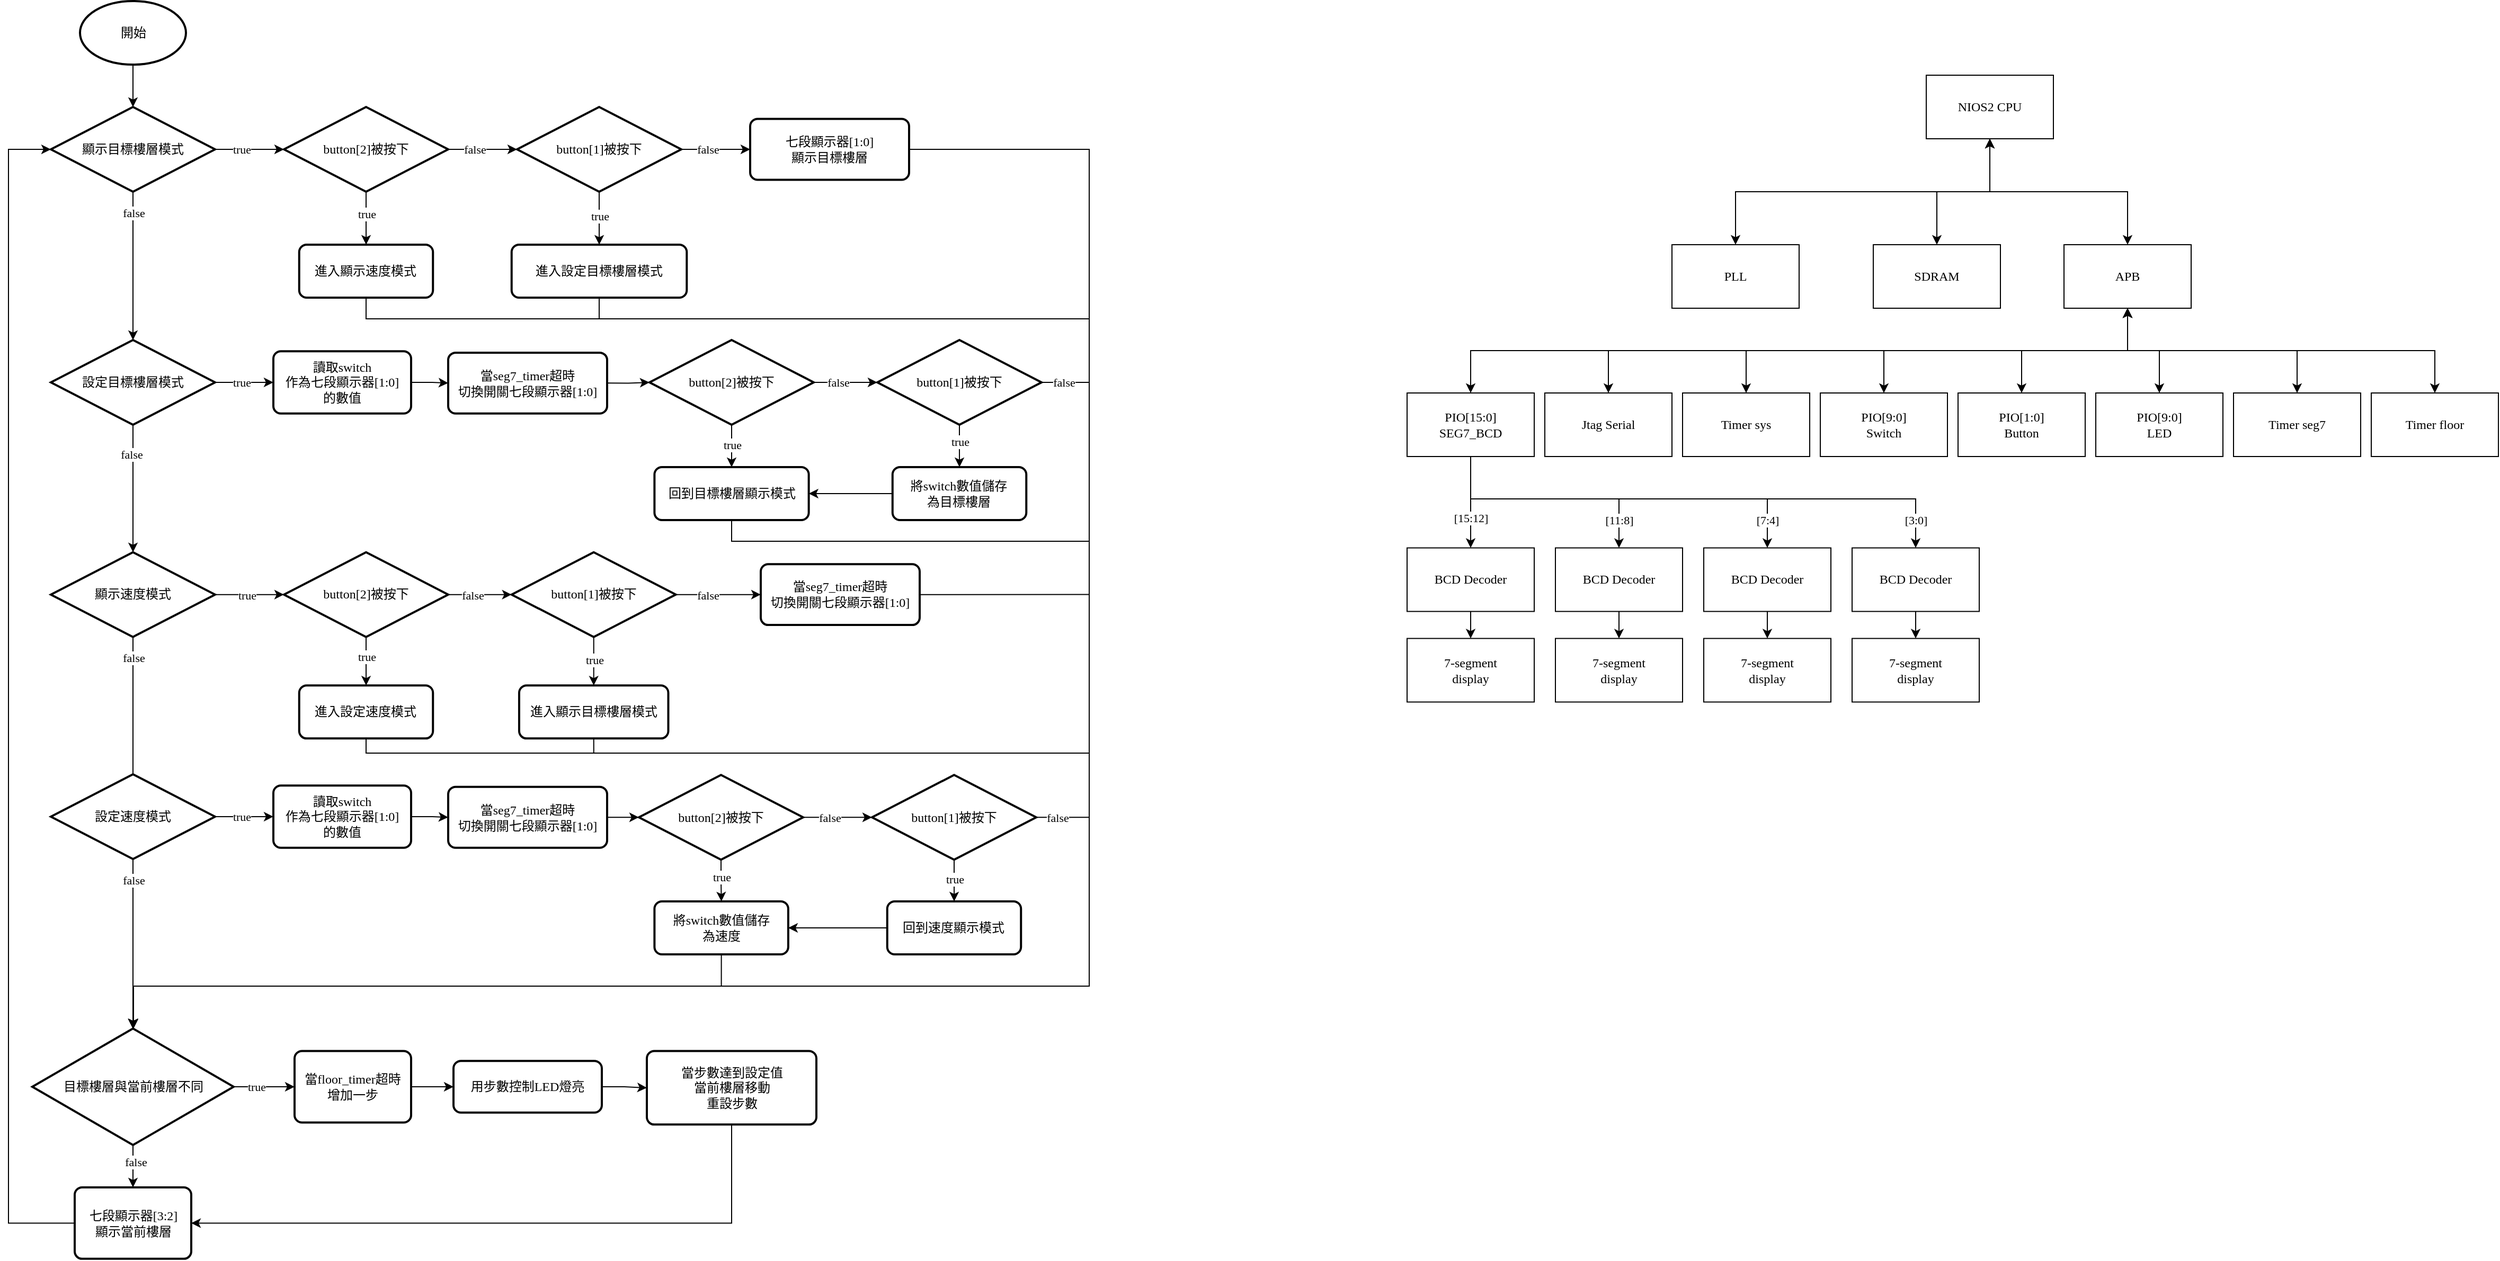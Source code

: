 <mxfile version="21.7.5" type="device">
  <diagram name="第1頁" id="EQ4Cr0R6W7OLupCzdgzD">
    <mxGraphModel dx="2156" dy="980" grid="1" gridSize="10" guides="1" tooltips="1" connect="1" arrows="1" fold="1" page="1" pageScale="1" pageWidth="827" pageHeight="1169" math="0" shadow="0">
      <root>
        <mxCell id="0" />
        <mxCell id="1" parent="0" />
        <mxCell id="7O_mt0XSd-u3uaBCgOQ5-2" value="NIOS2 CPU" style="rounded=0;whiteSpace=wrap;html=1;fontFamily=Times New Roman;" parent="1" vertex="1">
          <mxGeometry x="1050" y="130" width="120" height="60" as="geometry" />
        </mxCell>
        <mxCell id="7O_mt0XSd-u3uaBCgOQ5-3" style="edgeStyle=orthogonalEdgeStyle;rounded=0;orthogonalLoop=1;jettySize=auto;html=1;exitX=0.5;exitY=0;exitDx=0;exitDy=0;entryX=0.5;entryY=1;entryDx=0;entryDy=0;startArrow=classic;startFill=1;fontFamily=Times New Roman;" parent="1" source="7O_mt0XSd-u3uaBCgOQ5-4" target="7O_mt0XSd-u3uaBCgOQ5-2" edge="1">
          <mxGeometry relative="1" as="geometry" />
        </mxCell>
        <mxCell id="7O_mt0XSd-u3uaBCgOQ5-4" value="SDRAM" style="rounded=0;whiteSpace=wrap;html=1;fontFamily=Times New Roman;" parent="1" vertex="1">
          <mxGeometry x="1000" y="290" width="120" height="60" as="geometry" />
        </mxCell>
        <mxCell id="7O_mt0XSd-u3uaBCgOQ5-5" style="edgeStyle=orthogonalEdgeStyle;rounded=0;orthogonalLoop=1;jettySize=auto;html=1;exitX=0.5;exitY=0;exitDx=0;exitDy=0;entryX=0.5;entryY=1;entryDx=0;entryDy=0;startArrow=classic;startFill=1;fontFamily=Times New Roman;" parent="1" source="7O_mt0XSd-u3uaBCgOQ5-6" target="7O_mt0XSd-u3uaBCgOQ5-2" edge="1">
          <mxGeometry relative="1" as="geometry" />
        </mxCell>
        <mxCell id="7O_mt0XSd-u3uaBCgOQ5-38" style="edgeStyle=orthogonalEdgeStyle;rounded=0;orthogonalLoop=1;jettySize=auto;html=1;exitX=0.5;exitY=1;exitDx=0;exitDy=0;entryX=0.5;entryY=0;entryDx=0;entryDy=0;fontFamily=Times New Roman;" parent="1" source="7O_mt0XSd-u3uaBCgOQ5-6" target="7O_mt0XSd-u3uaBCgOQ5-37" edge="1">
          <mxGeometry relative="1" as="geometry" />
        </mxCell>
        <mxCell id="7O_mt0XSd-u3uaBCgOQ5-42" style="edgeStyle=orthogonalEdgeStyle;rounded=0;orthogonalLoop=1;jettySize=auto;html=1;exitX=0.5;exitY=1;exitDx=0;exitDy=0;entryX=0.5;entryY=0;entryDx=0;entryDy=0;fontFamily=Times New Roman;" parent="1" source="7O_mt0XSd-u3uaBCgOQ5-6" target="7O_mt0XSd-u3uaBCgOQ5-41" edge="1">
          <mxGeometry relative="1" as="geometry" />
        </mxCell>
        <mxCell id="7O_mt0XSd-u3uaBCgOQ5-6" value="APB" style="rounded=0;whiteSpace=wrap;html=1;fontFamily=Times New Roman;" parent="1" vertex="1">
          <mxGeometry x="1180" y="290" width="120" height="60" as="geometry" />
        </mxCell>
        <mxCell id="7O_mt0XSd-u3uaBCgOQ5-7" style="edgeStyle=orthogonalEdgeStyle;rounded=0;orthogonalLoop=1;jettySize=auto;html=1;exitX=0.5;exitY=0;exitDx=0;exitDy=0;entryX=0.5;entryY=1;entryDx=0;entryDy=0;startArrow=classic;startFill=1;fontFamily=Times New Roman;" parent="1" source="7O_mt0XSd-u3uaBCgOQ5-8" target="7O_mt0XSd-u3uaBCgOQ5-2" edge="1">
          <mxGeometry relative="1" as="geometry">
            <mxPoint x="1140" y="230" as="targetPoint" />
          </mxGeometry>
        </mxCell>
        <mxCell id="7O_mt0XSd-u3uaBCgOQ5-8" value="PLL" style="rounded=0;whiteSpace=wrap;html=1;fontFamily=Times New Roman;" parent="1" vertex="1">
          <mxGeometry x="810" y="290" width="120" height="60" as="geometry" />
        </mxCell>
        <mxCell id="7O_mt0XSd-u3uaBCgOQ5-9" style="edgeStyle=orthogonalEdgeStyle;rounded=0;orthogonalLoop=1;jettySize=auto;html=1;exitX=0.5;exitY=0;exitDx=0;exitDy=0;entryX=0.5;entryY=1;entryDx=0;entryDy=0;startArrow=classic;startFill=1;fontFamily=Times New Roman;" parent="1" source="7O_mt0XSd-u3uaBCgOQ5-11" target="7O_mt0XSd-u3uaBCgOQ5-6" edge="1">
          <mxGeometry relative="1" as="geometry" />
        </mxCell>
        <mxCell id="7O_mt0XSd-u3uaBCgOQ5-10" style="edgeStyle=orthogonalEdgeStyle;rounded=0;orthogonalLoop=1;jettySize=auto;html=1;exitX=0.5;exitY=1;exitDx=0;exitDy=0;entryX=0.5;entryY=0;entryDx=0;entryDy=0;fontFamily=Times New Roman;" parent="1" source="7O_mt0XSd-u3uaBCgOQ5-11" target="7O_mt0XSd-u3uaBCgOQ5-19" edge="1">
          <mxGeometry relative="1" as="geometry">
            <mxPoint x="1110" y="510" as="sourcePoint" />
            <Array as="points">
              <mxPoint x="830" y="530" />
              <mxPoint x="1110" y="530" />
            </Array>
          </mxGeometry>
        </mxCell>
        <mxCell id="7O_mt0XSd-u3uaBCgOQ5-34" value="[7:4]" style="edgeLabel;html=1;align=center;verticalAlign=middle;resizable=0;points=[];fontFamily=Times New Roman;" parent="7O_mt0XSd-u3uaBCgOQ5-10" vertex="1" connectable="0">
          <mxGeometry x="0.243" relative="1" as="geometry">
            <mxPoint x="92" y="20" as="offset" />
          </mxGeometry>
        </mxCell>
        <mxCell id="7O_mt0XSd-u3uaBCgOQ5-30" style="edgeStyle=orthogonalEdgeStyle;rounded=0;orthogonalLoop=1;jettySize=auto;html=1;exitX=0.5;exitY=1;exitDx=0;exitDy=0;entryX=0.5;entryY=0;entryDx=0;entryDy=0;fontFamily=Times New Roman;" parent="1" source="7O_mt0XSd-u3uaBCgOQ5-11" target="7O_mt0XSd-u3uaBCgOQ5-28" edge="1">
          <mxGeometry relative="1" as="geometry">
            <mxPoint x="1110" y="510" as="sourcePoint" />
            <Array as="points">
              <mxPoint x="830" y="530" />
              <mxPoint x="1250" y="530" />
            </Array>
          </mxGeometry>
        </mxCell>
        <mxCell id="7O_mt0XSd-u3uaBCgOQ5-33" value="[3:0]" style="edgeLabel;html=1;align=center;verticalAlign=middle;resizable=0;points=[];fontFamily=Times New Roman;" parent="7O_mt0XSd-u3uaBCgOQ5-30" vertex="1" connectable="0">
          <mxGeometry x="0.751" y="-1" relative="1" as="geometry">
            <mxPoint x="17" y="19" as="offset" />
          </mxGeometry>
        </mxCell>
        <mxCell id="7O_mt0XSd-u3uaBCgOQ5-31" style="edgeStyle=orthogonalEdgeStyle;rounded=0;orthogonalLoop=1;jettySize=auto;html=1;exitX=0.5;exitY=1;exitDx=0;exitDy=0;entryX=0.5;entryY=0;entryDx=0;entryDy=0;fontFamily=Times New Roman;" parent="1" source="7O_mt0XSd-u3uaBCgOQ5-11" target="7O_mt0XSd-u3uaBCgOQ5-22" edge="1">
          <mxGeometry relative="1" as="geometry">
            <mxPoint x="1110" y="510" as="sourcePoint" />
            <Array as="points">
              <mxPoint x="830" y="530" />
              <mxPoint x="970" y="530" />
            </Array>
          </mxGeometry>
        </mxCell>
        <mxCell id="7O_mt0XSd-u3uaBCgOQ5-35" value="[11:8]" style="edgeLabel;html=1;align=center;verticalAlign=middle;resizable=0;points=[];fontFamily=Times New Roman;" parent="7O_mt0XSd-u3uaBCgOQ5-31" vertex="1" connectable="0">
          <mxGeometry x="0.72" y="-1" relative="1" as="geometry">
            <mxPoint x="-5" y="21" as="offset" />
          </mxGeometry>
        </mxCell>
        <mxCell id="7O_mt0XSd-u3uaBCgOQ5-32" style="edgeStyle=orthogonalEdgeStyle;rounded=0;orthogonalLoop=1;jettySize=auto;html=1;exitX=0.5;exitY=1;exitDx=0;exitDy=0;entryX=0.5;entryY=0;entryDx=0;entryDy=0;fontFamily=Times New Roman;" parent="1" source="7O_mt0XSd-u3uaBCgOQ5-11" target="7O_mt0XSd-u3uaBCgOQ5-25" edge="1">
          <mxGeometry relative="1" as="geometry">
            <mxPoint x="1110" y="510" as="sourcePoint" />
            <Array as="points">
              <mxPoint x="620" y="540" />
              <mxPoint x="620" y="540" />
            </Array>
          </mxGeometry>
        </mxCell>
        <mxCell id="7O_mt0XSd-u3uaBCgOQ5-36" value="[15:12]" style="edgeLabel;html=1;align=center;verticalAlign=middle;resizable=0;points=[];fontFamily=Times New Roman;" parent="7O_mt0XSd-u3uaBCgOQ5-32" vertex="1" connectable="0">
          <mxGeometry x="0.816" y="-1" relative="1" as="geometry">
            <mxPoint x="1" y="-21" as="offset" />
          </mxGeometry>
        </mxCell>
        <mxCell id="7O_mt0XSd-u3uaBCgOQ5-11" value="PIO[15:0]&lt;br&gt;SEG7_BCD" style="rounded=0;whiteSpace=wrap;html=1;fontFamily=Times New Roman;" parent="1" vertex="1">
          <mxGeometry x="560" y="430" width="120" height="60" as="geometry" />
        </mxCell>
        <mxCell id="7O_mt0XSd-u3uaBCgOQ5-12" style="edgeStyle=orthogonalEdgeStyle;rounded=0;orthogonalLoop=1;jettySize=auto;html=1;exitX=0.5;exitY=0;exitDx=0;exitDy=0;entryX=0.5;entryY=1;entryDx=0;entryDy=0;startArrow=classic;startFill=1;fontFamily=Times New Roman;" parent="1" source="7O_mt0XSd-u3uaBCgOQ5-13" target="7O_mt0XSd-u3uaBCgOQ5-6" edge="1">
          <mxGeometry relative="1" as="geometry">
            <mxPoint x="1270" y="300" as="targetPoint" />
          </mxGeometry>
        </mxCell>
        <mxCell id="7O_mt0XSd-u3uaBCgOQ5-13" value="Jtag Serial" style="rounded=0;whiteSpace=wrap;html=1;fontFamily=Times New Roman;" parent="1" vertex="1">
          <mxGeometry x="690" y="430" width="120" height="60" as="geometry" />
        </mxCell>
        <mxCell id="7O_mt0XSd-u3uaBCgOQ5-14" style="edgeStyle=orthogonalEdgeStyle;rounded=0;orthogonalLoop=1;jettySize=auto;html=1;exitX=0.5;exitY=0;exitDx=0;exitDy=0;entryX=0.5;entryY=1;entryDx=0;entryDy=0;startArrow=classic;startFill=1;fontFamily=Times New Roman;" parent="1" source="7O_mt0XSd-u3uaBCgOQ5-15" target="7O_mt0XSd-u3uaBCgOQ5-6" edge="1">
          <mxGeometry relative="1" as="geometry" />
        </mxCell>
        <mxCell id="7O_mt0XSd-u3uaBCgOQ5-15" value="Timer sys" style="rounded=0;whiteSpace=wrap;html=1;fontFamily=Times New Roman;" parent="1" vertex="1">
          <mxGeometry x="820" y="430" width="120" height="60" as="geometry" />
        </mxCell>
        <mxCell id="7O_mt0XSd-u3uaBCgOQ5-18" style="edgeStyle=orthogonalEdgeStyle;rounded=0;orthogonalLoop=1;jettySize=auto;html=1;exitX=0.5;exitY=1;exitDx=0;exitDy=0;entryX=0.5;entryY=0;entryDx=0;entryDy=0;fontFamily=Times New Roman;" parent="1" source="7O_mt0XSd-u3uaBCgOQ5-19" target="7O_mt0XSd-u3uaBCgOQ5-20" edge="1">
          <mxGeometry relative="1" as="geometry" />
        </mxCell>
        <mxCell id="7O_mt0XSd-u3uaBCgOQ5-19" value="BCD Decoder" style="rounded=0;whiteSpace=wrap;html=1;fontFamily=Times New Roman;" parent="1" vertex="1">
          <mxGeometry x="840" y="576.26" width="120" height="60" as="geometry" />
        </mxCell>
        <mxCell id="7O_mt0XSd-u3uaBCgOQ5-20" value="7-segment&lt;br&gt;display" style="rounded=0;whiteSpace=wrap;html=1;fontFamily=Times New Roman;" parent="1" vertex="1">
          <mxGeometry x="840" y="661.76" width="120" height="60" as="geometry" />
        </mxCell>
        <mxCell id="7O_mt0XSd-u3uaBCgOQ5-21" style="edgeStyle=orthogonalEdgeStyle;rounded=0;orthogonalLoop=1;jettySize=auto;html=1;exitX=0.5;exitY=1;exitDx=0;exitDy=0;entryX=0.5;entryY=0;entryDx=0;entryDy=0;fontFamily=Times New Roman;" parent="1" source="7O_mt0XSd-u3uaBCgOQ5-22" target="7O_mt0XSd-u3uaBCgOQ5-23" edge="1">
          <mxGeometry relative="1" as="geometry" />
        </mxCell>
        <mxCell id="7O_mt0XSd-u3uaBCgOQ5-22" value="BCD Decoder" style="rounded=0;whiteSpace=wrap;html=1;fontFamily=Times New Roman;" parent="1" vertex="1">
          <mxGeometry x="700" y="576.26" width="120" height="60" as="geometry" />
        </mxCell>
        <mxCell id="7O_mt0XSd-u3uaBCgOQ5-23" value="7-segment&lt;br&gt;display" style="rounded=0;whiteSpace=wrap;html=1;fontFamily=Times New Roman;" parent="1" vertex="1">
          <mxGeometry x="700" y="661.76" width="120" height="60" as="geometry" />
        </mxCell>
        <mxCell id="7O_mt0XSd-u3uaBCgOQ5-24" style="edgeStyle=orthogonalEdgeStyle;rounded=0;orthogonalLoop=1;jettySize=auto;html=1;exitX=0.5;exitY=1;exitDx=0;exitDy=0;entryX=0.5;entryY=0;entryDx=0;entryDy=0;fontFamily=Times New Roman;" parent="1" source="7O_mt0XSd-u3uaBCgOQ5-25" target="7O_mt0XSd-u3uaBCgOQ5-26" edge="1">
          <mxGeometry relative="1" as="geometry" />
        </mxCell>
        <mxCell id="7O_mt0XSd-u3uaBCgOQ5-25" value="BCD Decoder" style="rounded=0;whiteSpace=wrap;html=1;fontFamily=Times New Roman;" parent="1" vertex="1">
          <mxGeometry x="560" y="576.26" width="120" height="60" as="geometry" />
        </mxCell>
        <mxCell id="7O_mt0XSd-u3uaBCgOQ5-26" value="7-segment&lt;br&gt;display" style="rounded=0;whiteSpace=wrap;html=1;fontFamily=Times New Roman;" parent="1" vertex="1">
          <mxGeometry x="560" y="661.76" width="120" height="60" as="geometry" />
        </mxCell>
        <mxCell id="7O_mt0XSd-u3uaBCgOQ5-27" style="edgeStyle=orthogonalEdgeStyle;rounded=0;orthogonalLoop=1;jettySize=auto;html=1;exitX=0.5;exitY=1;exitDx=0;exitDy=0;entryX=0.5;entryY=0;entryDx=0;entryDy=0;fontFamily=Times New Roman;" parent="1" source="7O_mt0XSd-u3uaBCgOQ5-28" target="7O_mt0XSd-u3uaBCgOQ5-29" edge="1">
          <mxGeometry relative="1" as="geometry" />
        </mxCell>
        <mxCell id="7O_mt0XSd-u3uaBCgOQ5-28" value="BCD Decoder" style="rounded=0;whiteSpace=wrap;html=1;fontFamily=Times New Roman;" parent="1" vertex="1">
          <mxGeometry x="980" y="576.26" width="120" height="60" as="geometry" />
        </mxCell>
        <mxCell id="7O_mt0XSd-u3uaBCgOQ5-29" value="7-segment&lt;br&gt;display" style="rounded=0;whiteSpace=wrap;html=1;fontFamily=Times New Roman;" parent="1" vertex="1">
          <mxGeometry x="980" y="661.76" width="120" height="60" as="geometry" />
        </mxCell>
        <mxCell id="7O_mt0XSd-u3uaBCgOQ5-37" value="PIO[9:0]&lt;br&gt;Switch" style="rounded=0;whiteSpace=wrap;html=1;fontFamily=Times New Roman;" parent="1" vertex="1">
          <mxGeometry x="950" y="430" width="120" height="60" as="geometry" />
        </mxCell>
        <mxCell id="7O_mt0XSd-u3uaBCgOQ5-40" style="edgeStyle=orthogonalEdgeStyle;rounded=0;orthogonalLoop=1;jettySize=auto;html=1;exitX=0.5;exitY=0;exitDx=0;exitDy=0;entryX=0.5;entryY=1;entryDx=0;entryDy=0;fontFamily=Times New Roman;startArrow=classic;startFill=1;" parent="1" source="7O_mt0XSd-u3uaBCgOQ5-39" target="7O_mt0XSd-u3uaBCgOQ5-6" edge="1">
          <mxGeometry relative="1" as="geometry" />
        </mxCell>
        <mxCell id="7O_mt0XSd-u3uaBCgOQ5-39" value="PIO[1:0]&lt;br&gt;Button" style="rounded=0;whiteSpace=wrap;html=1;fontFamily=Times New Roman;" parent="1" vertex="1">
          <mxGeometry x="1080" y="430" width="120" height="60" as="geometry" />
        </mxCell>
        <mxCell id="7O_mt0XSd-u3uaBCgOQ5-41" value="PIO[9:0]&lt;br&gt;LED" style="rounded=0;whiteSpace=wrap;html=1;fontFamily=Times New Roman;" parent="1" vertex="1">
          <mxGeometry x="1210" y="430" width="120" height="60" as="geometry" />
        </mxCell>
        <mxCell id="7O_mt0XSd-u3uaBCgOQ5-77" value="" style="edgeStyle=orthogonalEdgeStyle;rounded=0;orthogonalLoop=1;jettySize=auto;html=1;fontFamily=標楷體;" parent="1" source="7O_mt0XSd-u3uaBCgOQ5-43" target="7O_mt0XSd-u3uaBCgOQ5-46" edge="1">
          <mxGeometry relative="1" as="geometry" />
        </mxCell>
        <mxCell id="7O_mt0XSd-u3uaBCgOQ5-43" value="開始" style="strokeWidth=2;html=1;shape=mxgraph.flowchart.start_1;whiteSpace=wrap;fontFamily=標楷體;" parent="1" vertex="1">
          <mxGeometry x="-692.5" y="60" width="100" height="60" as="geometry" />
        </mxCell>
        <mxCell id="7O_mt0XSd-u3uaBCgOQ5-70" value="" style="edgeStyle=orthogonalEdgeStyle;rounded=0;orthogonalLoop=1;jettySize=auto;html=1;fontFamily=標楷體;" parent="1" source="7O_mt0XSd-u3uaBCgOQ5-44" target="7O_mt0XSd-u3uaBCgOQ5-45" edge="1">
          <mxGeometry relative="1" as="geometry" />
        </mxCell>
        <mxCell id="7O_mt0XSd-u3uaBCgOQ5-73" value="false" style="edgeLabel;html=1;align=center;verticalAlign=middle;resizable=0;points=[];fontFamily=標楷體;" parent="7O_mt0XSd-u3uaBCgOQ5-70" vertex="1" connectable="0">
          <mxGeometry x="-0.113" y="3" relative="1" as="geometry">
            <mxPoint x="-4" y="3" as="offset" />
          </mxGeometry>
        </mxCell>
        <mxCell id="7O_mt0XSd-u3uaBCgOQ5-72" value="" style="edgeStyle=orthogonalEdgeStyle;rounded=0;orthogonalLoop=1;jettySize=auto;html=1;fontFamily=標楷體;" parent="1" source="7O_mt0XSd-u3uaBCgOQ5-44" target="7O_mt0XSd-u3uaBCgOQ5-49" edge="1">
          <mxGeometry relative="1" as="geometry" />
        </mxCell>
        <mxCell id="7O_mt0XSd-u3uaBCgOQ5-74" value="true" style="edgeLabel;html=1;align=center;verticalAlign=middle;resizable=0;points=[];fontFamily=標楷體;" parent="7O_mt0XSd-u3uaBCgOQ5-72" vertex="1" connectable="0">
          <mxGeometry x="-0.102" relative="1" as="geometry">
            <mxPoint y="-2" as="offset" />
          </mxGeometry>
        </mxCell>
        <mxCell id="7O_mt0XSd-u3uaBCgOQ5-44" value="button[2]被按下" style="strokeWidth=2;html=1;shape=mxgraph.flowchart.decision;whiteSpace=wrap;fontFamily=標楷體;" parent="1" vertex="1">
          <mxGeometry x="-500" y="160" width="155" height="80" as="geometry" />
        </mxCell>
        <mxCell id="7O_mt0XSd-u3uaBCgOQ5-75" value="" style="edgeStyle=orthogonalEdgeStyle;rounded=0;orthogonalLoop=1;jettySize=auto;html=1;fontFamily=標楷體;" parent="1" source="7O_mt0XSd-u3uaBCgOQ5-45" target="7O_mt0XSd-u3uaBCgOQ5-60" edge="1">
          <mxGeometry relative="1" as="geometry" />
        </mxCell>
        <mxCell id="7O_mt0XSd-u3uaBCgOQ5-76" value="true" style="edgeLabel;html=1;align=center;verticalAlign=middle;resizable=0;points=[];fontFamily=標楷體;" parent="7O_mt0XSd-u3uaBCgOQ5-75" vertex="1" connectable="0">
          <mxGeometry x="-0.082" relative="1" as="geometry">
            <mxPoint as="offset" />
          </mxGeometry>
        </mxCell>
        <mxCell id="7O_mt0XSd-u3uaBCgOQ5-174" style="edgeStyle=orthogonalEdgeStyle;rounded=0;orthogonalLoop=1;jettySize=auto;html=1;exitX=1;exitY=0.5;exitDx=0;exitDy=0;exitPerimeter=0;entryX=0.5;entryY=0;entryDx=0;entryDy=0;entryPerimeter=0;fontFamily=標楷體;" parent="1" source="APfD5ZYVTwrman5pyaA4-26" target="7O_mt0XSd-u3uaBCgOQ5-158" edge="1">
          <mxGeometry relative="1" as="geometry">
            <Array as="points">
              <mxPoint x="260" y="200" />
              <mxPoint x="260" y="990" />
              <mxPoint x="-642" y="990" />
            </Array>
          </mxGeometry>
        </mxCell>
        <mxCell id="7O_mt0XSd-u3uaBCgOQ5-45" value="button[1]被按下" style="strokeWidth=2;html=1;shape=mxgraph.flowchart.decision;whiteSpace=wrap;fontFamily=標楷體;" parent="1" vertex="1">
          <mxGeometry x="-280" y="160" width="155" height="80" as="geometry" />
        </mxCell>
        <mxCell id="7O_mt0XSd-u3uaBCgOQ5-69" value="" style="edgeStyle=orthogonalEdgeStyle;rounded=0;orthogonalLoop=1;jettySize=auto;html=1;fontFamily=標楷體;" parent="1" source="7O_mt0XSd-u3uaBCgOQ5-46" target="7O_mt0XSd-u3uaBCgOQ5-44" edge="1">
          <mxGeometry relative="1" as="geometry" />
        </mxCell>
        <mxCell id="7O_mt0XSd-u3uaBCgOQ5-71" value="true" style="edgeLabel;html=1;align=center;verticalAlign=middle;resizable=0;points=[];fontFamily=標楷體;" parent="7O_mt0XSd-u3uaBCgOQ5-69" vertex="1" connectable="0">
          <mxGeometry x="-0.087" y="-2" relative="1" as="geometry">
            <mxPoint x="-5" y="-2" as="offset" />
          </mxGeometry>
        </mxCell>
        <mxCell id="7O_mt0XSd-u3uaBCgOQ5-78" style="edgeStyle=orthogonalEdgeStyle;rounded=0;orthogonalLoop=1;jettySize=auto;html=1;exitX=0.5;exitY=1;exitDx=0;exitDy=0;exitPerimeter=0;entryX=0.5;entryY=0;entryDx=0;entryDy=0;entryPerimeter=0;fontFamily=標楷體;" parent="1" source="7O_mt0XSd-u3uaBCgOQ5-46" target="7O_mt0XSd-u3uaBCgOQ5-61" edge="1">
          <mxGeometry relative="1" as="geometry" />
        </mxCell>
        <mxCell id="7O_mt0XSd-u3uaBCgOQ5-79" value="false" style="edgeLabel;html=1;align=center;verticalAlign=middle;resizable=0;points=[];fontFamily=標楷體;" parent="7O_mt0XSd-u3uaBCgOQ5-78" vertex="1" connectable="0">
          <mxGeometry x="-0.648" relative="1" as="geometry">
            <mxPoint y="-5" as="offset" />
          </mxGeometry>
        </mxCell>
        <mxCell id="7O_mt0XSd-u3uaBCgOQ5-46" value="顯示目標樓層模式" style="strokeWidth=2;html=1;shape=mxgraph.flowchart.decision;whiteSpace=wrap;fontFamily=標楷體;" parent="1" vertex="1">
          <mxGeometry x="-720" y="160" width="155" height="80" as="geometry" />
        </mxCell>
        <mxCell id="7O_mt0XSd-u3uaBCgOQ5-168" style="edgeStyle=orthogonalEdgeStyle;rounded=0;orthogonalLoop=1;jettySize=auto;html=1;exitX=0.5;exitY=1;exitDx=0;exitDy=0;fontFamily=標楷體;" parent="1" source="7O_mt0XSd-u3uaBCgOQ5-49" target="7O_mt0XSd-u3uaBCgOQ5-158" edge="1">
          <mxGeometry relative="1" as="geometry">
            <Array as="points">
              <mxPoint x="-422" y="360" />
              <mxPoint x="260" y="360" />
              <mxPoint x="260" y="990" />
              <mxPoint x="-642" y="990" />
            </Array>
          </mxGeometry>
        </mxCell>
        <mxCell id="7O_mt0XSd-u3uaBCgOQ5-49" value="進入顯示速度模式" style="rounded=1;whiteSpace=wrap;html=1;absoluteArcSize=1;arcSize=14;strokeWidth=2;fontFamily=標楷體;" parent="1" vertex="1">
          <mxGeometry x="-485.62" y="290" width="126.25" height="50" as="geometry" />
        </mxCell>
        <mxCell id="7O_mt0XSd-u3uaBCgOQ5-167" style="edgeStyle=orthogonalEdgeStyle;rounded=0;orthogonalLoop=1;jettySize=auto;html=1;exitX=0.5;exitY=1;exitDx=0;exitDy=0;entryX=0.5;entryY=0;entryDx=0;entryDy=0;entryPerimeter=0;fontFamily=標楷體;" parent="1" source="7O_mt0XSd-u3uaBCgOQ5-60" target="7O_mt0XSd-u3uaBCgOQ5-158" edge="1">
          <mxGeometry relative="1" as="geometry">
            <Array as="points">
              <mxPoint x="-202" y="360" />
              <mxPoint x="260" y="360" />
              <mxPoint x="260" y="990" />
              <mxPoint x="-642" y="990" />
            </Array>
          </mxGeometry>
        </mxCell>
        <mxCell id="7O_mt0XSd-u3uaBCgOQ5-60" value="進入設定目標樓層模式" style="rounded=1;whiteSpace=wrap;html=1;absoluteArcSize=1;arcSize=14;strokeWidth=2;fontFamily=標楷體;" parent="1" vertex="1">
          <mxGeometry x="-285.14" y="290" width="165.3" height="50" as="geometry" />
        </mxCell>
        <mxCell id="7O_mt0XSd-u3uaBCgOQ5-156" style="edgeStyle=orthogonalEdgeStyle;rounded=0;orthogonalLoop=1;jettySize=auto;html=1;exitX=0.5;exitY=1;exitDx=0;exitDy=0;exitPerimeter=0;entryX=0.5;entryY=0;entryDx=0;entryDy=0;entryPerimeter=0;fontFamily=標楷體;" parent="1" source="7O_mt0XSd-u3uaBCgOQ5-61" target="7O_mt0XSd-u3uaBCgOQ5-136" edge="1">
          <mxGeometry relative="1" as="geometry" />
        </mxCell>
        <mxCell id="7O_mt0XSd-u3uaBCgOQ5-157" value="false" style="edgeLabel;html=1;align=center;verticalAlign=middle;resizable=0;points=[];fontFamily=標楷體;" parent="7O_mt0XSd-u3uaBCgOQ5-156" vertex="1" connectable="0">
          <mxGeometry x="-0.545" y="-2" relative="1" as="geometry">
            <mxPoint as="offset" />
          </mxGeometry>
        </mxCell>
        <mxCell id="7O_mt0XSd-u3uaBCgOQ5-61" value="設定目標樓層模式" style="strokeWidth=2;html=1;shape=mxgraph.flowchart.decision;whiteSpace=wrap;fontFamily=標楷體;" parent="1" vertex="1">
          <mxGeometry x="-719.99" y="380" width="155" height="80" as="geometry" />
        </mxCell>
        <mxCell id="APfD5ZYVTwrman5pyaA4-1" value="" style="edgeStyle=orthogonalEdgeStyle;rounded=0;orthogonalLoop=1;jettySize=auto;html=1;fontFamily=標楷體;" parent="1" source="7O_mt0XSd-u3uaBCgOQ5-66" target="7O_mt0XSd-u3uaBCgOQ5-92" edge="1">
          <mxGeometry relative="1" as="geometry" />
        </mxCell>
        <mxCell id="7O_mt0XSd-u3uaBCgOQ5-66" value="讀取switch&lt;br&gt;作為七段顯示器[1:0]&lt;br&gt;的數值" style="rounded=1;whiteSpace=wrap;html=1;absoluteArcSize=1;arcSize=14;strokeWidth=2;fontFamily=標楷體;" parent="1" vertex="1">
          <mxGeometry x="-510" y="390.65" width="130" height="58.71" as="geometry" />
        </mxCell>
        <mxCell id="7O_mt0XSd-u3uaBCgOQ5-80" value="" style="edgeStyle=orthogonalEdgeStyle;rounded=0;orthogonalLoop=1;jettySize=auto;html=1;fontFamily=標楷體;" parent="1" source="7O_mt0XSd-u3uaBCgOQ5-84" target="7O_mt0XSd-u3uaBCgOQ5-87" edge="1">
          <mxGeometry relative="1" as="geometry" />
        </mxCell>
        <mxCell id="7O_mt0XSd-u3uaBCgOQ5-81" value="false" style="edgeLabel;html=1;align=center;verticalAlign=middle;resizable=0;points=[];fontFamily=標楷體;" parent="7O_mt0XSd-u3uaBCgOQ5-80" vertex="1" connectable="0">
          <mxGeometry x="-0.113" y="3" relative="1" as="geometry">
            <mxPoint x="-4" y="3" as="offset" />
          </mxGeometry>
        </mxCell>
        <mxCell id="7O_mt0XSd-u3uaBCgOQ5-82" value="" style="edgeStyle=orthogonalEdgeStyle;rounded=0;orthogonalLoop=1;jettySize=auto;html=1;fontFamily=標楷體;exitX=0.5;exitY=1;exitDx=0;exitDy=0;exitPerimeter=0;" parent="1" source="7O_mt0XSd-u3uaBCgOQ5-87" target="7O_mt0XSd-u3uaBCgOQ5-90" edge="1">
          <mxGeometry relative="1" as="geometry" />
        </mxCell>
        <mxCell id="7O_mt0XSd-u3uaBCgOQ5-83" value="true" style="edgeLabel;html=1;align=center;verticalAlign=middle;resizable=0;points=[];fontFamily=標楷體;" parent="7O_mt0XSd-u3uaBCgOQ5-82" vertex="1" connectable="0">
          <mxGeometry x="-0.102" relative="1" as="geometry">
            <mxPoint y="-2" as="offset" />
          </mxGeometry>
        </mxCell>
        <mxCell id="7O_mt0XSd-u3uaBCgOQ5-84" value="button[2]被按下" style="strokeWidth=2;html=1;shape=mxgraph.flowchart.decision;whiteSpace=wrap;fontFamily=標楷體;" parent="1" vertex="1">
          <mxGeometry x="-155" y="380" width="155" height="80" as="geometry" />
        </mxCell>
        <mxCell id="7O_mt0XSd-u3uaBCgOQ5-85" value="" style="edgeStyle=orthogonalEdgeStyle;rounded=0;orthogonalLoop=1;jettySize=auto;html=1;fontFamily=標楷體;exitX=0.5;exitY=1;exitDx=0;exitDy=0;exitPerimeter=0;" parent="1" source="7O_mt0XSd-u3uaBCgOQ5-84" target="7O_mt0XSd-u3uaBCgOQ5-91" edge="1">
          <mxGeometry relative="1" as="geometry" />
        </mxCell>
        <mxCell id="7O_mt0XSd-u3uaBCgOQ5-86" value="true" style="edgeLabel;html=1;align=center;verticalAlign=middle;resizable=0;points=[];fontFamily=標楷體;" parent="7O_mt0XSd-u3uaBCgOQ5-85" vertex="1" connectable="0">
          <mxGeometry x="-0.082" relative="1" as="geometry">
            <mxPoint as="offset" />
          </mxGeometry>
        </mxCell>
        <mxCell id="APfD5ZYVTwrman5pyaA4-6" style="edgeStyle=orthogonalEdgeStyle;rounded=0;orthogonalLoop=1;jettySize=auto;html=1;exitX=1;exitY=0.5;exitDx=0;exitDy=0;exitPerimeter=0;entryX=0.5;entryY=0;entryDx=0;entryDy=0;entryPerimeter=0;fontFamily=標楷體;" parent="1" source="7O_mt0XSd-u3uaBCgOQ5-87" target="7O_mt0XSd-u3uaBCgOQ5-158" edge="1">
          <mxGeometry relative="1" as="geometry">
            <mxPoint x="-740" y="1170" as="targetPoint" />
            <Array as="points">
              <mxPoint x="260" y="420" />
              <mxPoint x="260" y="990" />
              <mxPoint x="-642" y="990" />
            </Array>
          </mxGeometry>
        </mxCell>
        <mxCell id="APfD5ZYVTwrman5pyaA4-8" value="false" style="edgeLabel;html=1;align=center;verticalAlign=middle;resizable=0;points=[];fontFamily=標楷體;" parent="APfD5ZYVTwrman5pyaA4-6" vertex="1" connectable="0">
          <mxGeometry x="-0.947" y="1" relative="1" as="geometry">
            <mxPoint x="-21" y="1" as="offset" />
          </mxGeometry>
        </mxCell>
        <mxCell id="7O_mt0XSd-u3uaBCgOQ5-87" value="button[1]被按下" style="strokeWidth=2;html=1;shape=mxgraph.flowchart.decision;whiteSpace=wrap;fontFamily=標楷體;" parent="1" vertex="1">
          <mxGeometry x="60" y="380" width="155" height="80" as="geometry" />
        </mxCell>
        <mxCell id="7O_mt0XSd-u3uaBCgOQ5-88" value="" style="edgeStyle=orthogonalEdgeStyle;rounded=0;orthogonalLoop=1;jettySize=auto;html=1;exitX=1;exitY=0.5;exitDx=0;exitDy=0;exitPerimeter=0;entryX=0;entryY=0.5;entryDx=0;entryDy=0;fontFamily=標楷體;" parent="1" source="7O_mt0XSd-u3uaBCgOQ5-61" target="7O_mt0XSd-u3uaBCgOQ5-66" edge="1">
          <mxGeometry relative="1" as="geometry">
            <mxPoint x="-564.99" y="445" as="sourcePoint" />
          </mxGeometry>
        </mxCell>
        <mxCell id="7O_mt0XSd-u3uaBCgOQ5-89" value="true" style="edgeLabel;html=1;align=center;verticalAlign=middle;resizable=0;points=[];fontFamily=標楷體;" parent="7O_mt0XSd-u3uaBCgOQ5-88" vertex="1" connectable="0">
          <mxGeometry x="-0.087" y="-2" relative="1" as="geometry">
            <mxPoint y="-2" as="offset" />
          </mxGeometry>
        </mxCell>
        <mxCell id="APfD5ZYVTwrman5pyaA4-4" style="edgeStyle=orthogonalEdgeStyle;rounded=0;orthogonalLoop=1;jettySize=auto;html=1;exitX=0;exitY=0.5;exitDx=0;exitDy=0;entryX=1;entryY=0.5;entryDx=0;entryDy=0;fontFamily=標楷體;" parent="1" source="7O_mt0XSd-u3uaBCgOQ5-90" target="7O_mt0XSd-u3uaBCgOQ5-91" edge="1">
          <mxGeometry relative="1" as="geometry" />
        </mxCell>
        <mxCell id="7O_mt0XSd-u3uaBCgOQ5-90" value="將switch數值儲存&lt;br&gt;為目標樓層" style="rounded=1;whiteSpace=wrap;html=1;absoluteArcSize=1;arcSize=14;strokeWidth=2;fontFamily=標楷體;" parent="1" vertex="1">
          <mxGeometry x="74.38" y="500" width="126.25" height="50" as="geometry" />
        </mxCell>
        <mxCell id="7O_mt0XSd-u3uaBCgOQ5-164" style="edgeStyle=orthogonalEdgeStyle;rounded=0;orthogonalLoop=1;jettySize=auto;html=1;exitX=0.5;exitY=1;exitDx=0;exitDy=0;fontFamily=標楷體;" parent="1" source="7O_mt0XSd-u3uaBCgOQ5-91" target="7O_mt0XSd-u3uaBCgOQ5-158" edge="1">
          <mxGeometry relative="1" as="geometry">
            <Array as="points">
              <mxPoint x="-77" y="570" />
              <mxPoint x="260" y="570" />
              <mxPoint x="260" y="990" />
              <mxPoint x="-642" y="990" />
            </Array>
          </mxGeometry>
        </mxCell>
        <mxCell id="7O_mt0XSd-u3uaBCgOQ5-91" value="回到目標樓層顯示模式" style="rounded=1;whiteSpace=wrap;html=1;absoluteArcSize=1;arcSize=14;strokeWidth=2;fontFamily=標楷體;" parent="1" vertex="1">
          <mxGeometry x="-150.31" y="500" width="145.62" height="50" as="geometry" />
        </mxCell>
        <mxCell id="APfD5ZYVTwrman5pyaA4-2" style="edgeStyle=orthogonalEdgeStyle;rounded=0;orthogonalLoop=1;jettySize=auto;html=1;exitX=1;exitY=0.5;exitDx=0;exitDy=0;entryX=0;entryY=0.5;entryDx=0;entryDy=0;entryPerimeter=0;fontFamily=標楷體;" parent="1" source="7O_mt0XSd-u3uaBCgOQ5-92" target="7O_mt0XSd-u3uaBCgOQ5-84" edge="1">
          <mxGeometry relative="1" as="geometry" />
        </mxCell>
        <mxCell id="7O_mt0XSd-u3uaBCgOQ5-92" value="當seg7_timer超時&lt;br&gt;切換開關七段顯示器[1:0]" style="rounded=1;whiteSpace=wrap;html=1;absoluteArcSize=1;arcSize=14;strokeWidth=2;fontFamily=標楷體;" parent="1" vertex="1">
          <mxGeometry x="-345" y="391.94" width="150" height="57.42" as="geometry" />
        </mxCell>
        <mxCell id="7O_mt0XSd-u3uaBCgOQ5-94" style="edgeStyle=orthogonalEdgeStyle;rounded=0;orthogonalLoop=1;jettySize=auto;html=1;exitX=0.5;exitY=0;exitDx=0;exitDy=0;entryX=0.5;entryY=1;entryDx=0;entryDy=0;startArrow=classic;startFill=1;fontFamily=Times New Roman;" parent="1" source="7O_mt0XSd-u3uaBCgOQ5-95" target="7O_mt0XSd-u3uaBCgOQ5-6" edge="1">
          <mxGeometry relative="1" as="geometry">
            <mxPoint x="1760" y="350" as="targetPoint" />
          </mxGeometry>
        </mxCell>
        <mxCell id="7O_mt0XSd-u3uaBCgOQ5-95" value="Timer seg7" style="rounded=0;whiteSpace=wrap;html=1;fontFamily=Times New Roman;" parent="1" vertex="1">
          <mxGeometry x="1340" y="430" width="120" height="60" as="geometry" />
        </mxCell>
        <mxCell id="7O_mt0XSd-u3uaBCgOQ5-124" value="" style="edgeStyle=orthogonalEdgeStyle;rounded=0;orthogonalLoop=1;jettySize=auto;html=1;fontFamily=標楷體;" parent="1" source="7O_mt0XSd-u3uaBCgOQ5-128" target="7O_mt0XSd-u3uaBCgOQ5-131" edge="1">
          <mxGeometry relative="1" as="geometry" />
        </mxCell>
        <mxCell id="7O_mt0XSd-u3uaBCgOQ5-125" value="false" style="edgeLabel;html=1;align=center;verticalAlign=middle;resizable=0;points=[];fontFamily=標楷體;" parent="7O_mt0XSd-u3uaBCgOQ5-124" vertex="1" connectable="0">
          <mxGeometry x="-0.113" y="3" relative="1" as="geometry">
            <mxPoint x="-4" y="3" as="offset" />
          </mxGeometry>
        </mxCell>
        <mxCell id="7O_mt0XSd-u3uaBCgOQ5-126" value="" style="edgeStyle=orthogonalEdgeStyle;rounded=0;orthogonalLoop=1;jettySize=auto;html=1;fontFamily=標楷體;" parent="1" source="7O_mt0XSd-u3uaBCgOQ5-128" target="7O_mt0XSd-u3uaBCgOQ5-137" edge="1">
          <mxGeometry relative="1" as="geometry" />
        </mxCell>
        <mxCell id="7O_mt0XSd-u3uaBCgOQ5-127" value="true" style="edgeLabel;html=1;align=center;verticalAlign=middle;resizable=0;points=[];fontFamily=標楷體;" parent="7O_mt0XSd-u3uaBCgOQ5-126" vertex="1" connectable="0">
          <mxGeometry x="-0.102" relative="1" as="geometry">
            <mxPoint y="-2" as="offset" />
          </mxGeometry>
        </mxCell>
        <mxCell id="7O_mt0XSd-u3uaBCgOQ5-128" value="button[2]被按下" style="strokeWidth=2;html=1;shape=mxgraph.flowchart.decision;whiteSpace=wrap;fontFamily=標楷體;" parent="1" vertex="1">
          <mxGeometry x="-500" y="580.33" width="155" height="80" as="geometry" />
        </mxCell>
        <mxCell id="7O_mt0XSd-u3uaBCgOQ5-129" value="" style="edgeStyle=orthogonalEdgeStyle;rounded=0;orthogonalLoop=1;jettySize=auto;html=1;fontFamily=標楷體;" parent="1" source="7O_mt0XSd-u3uaBCgOQ5-131" target="7O_mt0XSd-u3uaBCgOQ5-138" edge="1">
          <mxGeometry relative="1" as="geometry" />
        </mxCell>
        <mxCell id="7O_mt0XSd-u3uaBCgOQ5-130" value="true" style="edgeLabel;html=1;align=center;verticalAlign=middle;resizable=0;points=[];fontFamily=標楷體;" parent="7O_mt0XSd-u3uaBCgOQ5-129" vertex="1" connectable="0">
          <mxGeometry x="-0.082" relative="1" as="geometry">
            <mxPoint as="offset" />
          </mxGeometry>
        </mxCell>
        <mxCell id="7O_mt0XSd-u3uaBCgOQ5-175" style="edgeStyle=orthogonalEdgeStyle;rounded=0;orthogonalLoop=1;jettySize=auto;html=1;exitX=1;exitY=0.5;exitDx=0;exitDy=0;exitPerimeter=0;entryX=0.5;entryY=0;entryDx=0;entryDy=0;entryPerimeter=0;fontFamily=標楷體;" parent="1" source="APfD5ZYVTwrman5pyaA4-29" target="7O_mt0XSd-u3uaBCgOQ5-158" edge="1">
          <mxGeometry relative="1" as="geometry">
            <Array as="points">
              <mxPoint x="260" y="620" />
              <mxPoint x="260" y="990" />
              <mxPoint x="-642" y="990" />
            </Array>
          </mxGeometry>
        </mxCell>
        <mxCell id="7O_mt0XSd-u3uaBCgOQ5-131" value="button[1]被按下" style="strokeWidth=2;html=1;shape=mxgraph.flowchart.decision;whiteSpace=wrap;fontFamily=標楷體;" parent="1" vertex="1">
          <mxGeometry x="-285.14" y="580.33" width="155" height="80" as="geometry" />
        </mxCell>
        <mxCell id="7O_mt0XSd-u3uaBCgOQ5-132" value="" style="edgeStyle=orthogonalEdgeStyle;rounded=0;orthogonalLoop=1;jettySize=auto;html=1;fontFamily=標楷體;" parent="1" source="7O_mt0XSd-u3uaBCgOQ5-136" target="7O_mt0XSd-u3uaBCgOQ5-128" edge="1">
          <mxGeometry relative="1" as="geometry" />
        </mxCell>
        <mxCell id="7O_mt0XSd-u3uaBCgOQ5-133" value="true" style="edgeLabel;html=1;align=center;verticalAlign=middle;resizable=0;points=[];fontFamily=標楷體;" parent="7O_mt0XSd-u3uaBCgOQ5-132" vertex="1" connectable="0">
          <mxGeometry x="-0.087" y="-2" relative="1" as="geometry">
            <mxPoint y="-2" as="offset" />
          </mxGeometry>
        </mxCell>
        <mxCell id="7O_mt0XSd-u3uaBCgOQ5-134" style="edgeStyle=orthogonalEdgeStyle;rounded=0;orthogonalLoop=1;jettySize=auto;html=1;exitX=0.5;exitY=1;exitDx=0;exitDy=0;exitPerimeter=0;entryX=0.5;entryY=0;entryDx=0;entryDy=0;entryPerimeter=0;fontFamily=標楷體;" parent="1" source="7O_mt0XSd-u3uaBCgOQ5-136" edge="1">
          <mxGeometry relative="1" as="geometry">
            <mxPoint x="-642.5" y="800.33" as="targetPoint" />
          </mxGeometry>
        </mxCell>
        <mxCell id="7O_mt0XSd-u3uaBCgOQ5-135" value="false" style="edgeLabel;html=1;align=center;verticalAlign=middle;resizable=0;points=[];fontFamily=標楷體;" parent="7O_mt0XSd-u3uaBCgOQ5-134" vertex="1" connectable="0">
          <mxGeometry x="-0.648" relative="1" as="geometry">
            <mxPoint y="-5" as="offset" />
          </mxGeometry>
        </mxCell>
        <mxCell id="7O_mt0XSd-u3uaBCgOQ5-136" value="顯示速度模式" style="strokeWidth=2;html=1;shape=mxgraph.flowchart.decision;whiteSpace=wrap;fontFamily=標楷體;" parent="1" vertex="1">
          <mxGeometry x="-719.99" y="580.33" width="155" height="80" as="geometry" />
        </mxCell>
        <mxCell id="7O_mt0XSd-u3uaBCgOQ5-170" style="edgeStyle=orthogonalEdgeStyle;rounded=0;orthogonalLoop=1;jettySize=auto;html=1;exitX=0.5;exitY=1;exitDx=0;exitDy=0;entryX=0.5;entryY=0;entryDx=0;entryDy=0;entryPerimeter=0;fontFamily=標楷體;" parent="1" source="7O_mt0XSd-u3uaBCgOQ5-137" target="7O_mt0XSd-u3uaBCgOQ5-158" edge="1">
          <mxGeometry relative="1" as="geometry">
            <Array as="points">
              <mxPoint x="-422" y="770" />
              <mxPoint x="260" y="770" />
              <mxPoint x="260" y="990" />
              <mxPoint x="-642" y="990" />
            </Array>
          </mxGeometry>
        </mxCell>
        <mxCell id="7O_mt0XSd-u3uaBCgOQ5-137" value="進入設定速度模式" style="rounded=1;whiteSpace=wrap;html=1;absoluteArcSize=1;arcSize=14;strokeWidth=2;fontFamily=標楷體;" parent="1" vertex="1">
          <mxGeometry x="-485.62" y="706.16" width="126.25" height="50" as="geometry" />
        </mxCell>
        <mxCell id="7O_mt0XSd-u3uaBCgOQ5-169" style="edgeStyle=orthogonalEdgeStyle;rounded=0;orthogonalLoop=1;jettySize=auto;html=1;exitX=0.5;exitY=1;exitDx=0;exitDy=0;entryX=0.5;entryY=0;entryDx=0;entryDy=0;entryPerimeter=0;fontFamily=標楷體;" parent="1" source="7O_mt0XSd-u3uaBCgOQ5-138" target="7O_mt0XSd-u3uaBCgOQ5-158" edge="1">
          <mxGeometry relative="1" as="geometry">
            <Array as="points">
              <mxPoint x="-208" y="770" />
              <mxPoint x="260" y="770" />
              <mxPoint x="260" y="990" />
              <mxPoint x="-642" y="990" />
            </Array>
          </mxGeometry>
        </mxCell>
        <mxCell id="7O_mt0XSd-u3uaBCgOQ5-138" value="進入顯示目標樓層模式" style="rounded=1;whiteSpace=wrap;html=1;absoluteArcSize=1;arcSize=14;strokeWidth=2;fontFamily=標楷體;" parent="1" vertex="1">
          <mxGeometry x="-278.02" y="706.16" width="140.76" height="50" as="geometry" />
        </mxCell>
        <mxCell id="7O_mt0XSd-u3uaBCgOQ5-159" style="edgeStyle=orthogonalEdgeStyle;rounded=0;orthogonalLoop=1;jettySize=auto;html=1;exitX=0.5;exitY=1;exitDx=0;exitDy=0;exitPerimeter=0;entryX=0.5;entryY=0;entryDx=0;entryDy=0;entryPerimeter=0;fontFamily=標楷體;" parent="1" source="7O_mt0XSd-u3uaBCgOQ5-139" target="7O_mt0XSd-u3uaBCgOQ5-158" edge="1">
          <mxGeometry relative="1" as="geometry" />
        </mxCell>
        <mxCell id="APfD5ZYVTwrman5pyaA4-15" value="false" style="edgeLabel;html=1;align=center;verticalAlign=middle;resizable=0;points=[];fontFamily=標楷體;" parent="7O_mt0XSd-u3uaBCgOQ5-159" vertex="1" connectable="0">
          <mxGeometry x="-0.874" y="2" relative="1" as="geometry">
            <mxPoint x="-2" y="10" as="offset" />
          </mxGeometry>
        </mxCell>
        <mxCell id="APfD5ZYVTwrman5pyaA4-14" value="" style="edgeStyle=orthogonalEdgeStyle;rounded=0;orthogonalLoop=1;jettySize=auto;html=1;fontFamily=標楷體;" parent="1" source="7O_mt0XSd-u3uaBCgOQ5-139" target="APfD5ZYVTwrman5pyaA4-11" edge="1">
          <mxGeometry relative="1" as="geometry" />
        </mxCell>
        <mxCell id="7O_mt0XSd-u3uaBCgOQ5-139" value="設定速度模式" style="strokeWidth=2;html=1;shape=mxgraph.flowchart.decision;whiteSpace=wrap;fontFamily=標楷體;" parent="1" vertex="1">
          <mxGeometry x="-720" y="790" width="155" height="80" as="geometry" />
        </mxCell>
        <mxCell id="7O_mt0XSd-u3uaBCgOQ5-140" value="" style="edgeStyle=orthogonalEdgeStyle;rounded=0;orthogonalLoop=1;jettySize=auto;html=1;fontFamily=標楷體;exitX=1;exitY=0.5;exitDx=0;exitDy=0;" parent="1" source="APfD5ZYVTwrman5pyaA4-13" target="7O_mt0XSd-u3uaBCgOQ5-146" edge="1">
          <mxGeometry relative="1" as="geometry">
            <mxPoint x="-195" y="830.64" as="sourcePoint" />
          </mxGeometry>
        </mxCell>
        <mxCell id="7O_mt0XSd-u3uaBCgOQ5-142" value="" style="edgeStyle=orthogonalEdgeStyle;rounded=0;orthogonalLoop=1;jettySize=auto;html=1;fontFamily=標楷體;" parent="1" source="7O_mt0XSd-u3uaBCgOQ5-146" target="7O_mt0XSd-u3uaBCgOQ5-149" edge="1">
          <mxGeometry relative="1" as="geometry" />
        </mxCell>
        <mxCell id="7O_mt0XSd-u3uaBCgOQ5-143" value="false" style="edgeLabel;html=1;align=center;verticalAlign=middle;resizable=0;points=[];fontFamily=標楷體;" parent="7O_mt0XSd-u3uaBCgOQ5-142" vertex="1" connectable="0">
          <mxGeometry x="-0.113" y="3" relative="1" as="geometry">
            <mxPoint x="-4" y="3" as="offset" />
          </mxGeometry>
        </mxCell>
        <mxCell id="7O_mt0XSd-u3uaBCgOQ5-144" value="" style="edgeStyle=orthogonalEdgeStyle;rounded=0;orthogonalLoop=1;jettySize=auto;html=1;fontFamily=標楷體;" parent="1" source="7O_mt0XSd-u3uaBCgOQ5-146" target="7O_mt0XSd-u3uaBCgOQ5-152" edge="1">
          <mxGeometry relative="1" as="geometry" />
        </mxCell>
        <mxCell id="7O_mt0XSd-u3uaBCgOQ5-145" value="true" style="edgeLabel;html=1;align=center;verticalAlign=middle;resizable=0;points=[];fontFamily=標楷體;" parent="7O_mt0XSd-u3uaBCgOQ5-144" vertex="1" connectable="0">
          <mxGeometry x="-0.102" relative="1" as="geometry">
            <mxPoint y="-2" as="offset" />
          </mxGeometry>
        </mxCell>
        <mxCell id="7O_mt0XSd-u3uaBCgOQ5-146" value="button[2]被按下" style="strokeWidth=2;html=1;shape=mxgraph.flowchart.decision;whiteSpace=wrap;fontFamily=標楷體;" parent="1" vertex="1">
          <mxGeometry x="-165" y="790.64" width="155" height="80" as="geometry" />
        </mxCell>
        <mxCell id="7O_mt0XSd-u3uaBCgOQ5-147" value="" style="edgeStyle=orthogonalEdgeStyle;rounded=0;orthogonalLoop=1;jettySize=auto;html=1;fontFamily=標楷體;" parent="1" source="7O_mt0XSd-u3uaBCgOQ5-149" target="7O_mt0XSd-u3uaBCgOQ5-153" edge="1">
          <mxGeometry relative="1" as="geometry" />
        </mxCell>
        <mxCell id="7O_mt0XSd-u3uaBCgOQ5-148" value="true" style="edgeLabel;html=1;align=center;verticalAlign=middle;resizable=0;points=[];fontFamily=標楷體;" parent="7O_mt0XSd-u3uaBCgOQ5-147" vertex="1" connectable="0">
          <mxGeometry x="-0.082" relative="1" as="geometry">
            <mxPoint as="offset" />
          </mxGeometry>
        </mxCell>
        <mxCell id="7O_mt0XSd-u3uaBCgOQ5-173" style="edgeStyle=orthogonalEdgeStyle;rounded=0;orthogonalLoop=1;jettySize=auto;html=1;exitX=1;exitY=0.5;exitDx=0;exitDy=0;exitPerimeter=0;entryX=0.5;entryY=0;entryDx=0;entryDy=0;entryPerimeter=0;fontFamily=標楷體;" parent="1" source="7O_mt0XSd-u3uaBCgOQ5-149" target="7O_mt0XSd-u3uaBCgOQ5-158" edge="1">
          <mxGeometry relative="1" as="geometry">
            <Array as="points">
              <mxPoint x="260" y="831" />
              <mxPoint x="260" y="990" />
              <mxPoint x="-642" y="990" />
            </Array>
          </mxGeometry>
        </mxCell>
        <mxCell id="7O_mt0XSd-u3uaBCgOQ5-177" value="false" style="edgeLabel;html=1;align=center;verticalAlign=middle;resizable=0;points=[];fontFamily=標楷體;" parent="7O_mt0XSd-u3uaBCgOQ5-173" vertex="1" connectable="0">
          <mxGeometry x="-0.936" y="-5" relative="1" as="geometry">
            <mxPoint x="-17" y="-5" as="offset" />
          </mxGeometry>
        </mxCell>
        <mxCell id="7O_mt0XSd-u3uaBCgOQ5-149" value="button[1]被按下" style="strokeWidth=2;html=1;shape=mxgraph.flowchart.decision;whiteSpace=wrap;fontFamily=標楷體;" parent="1" vertex="1">
          <mxGeometry x="55" y="790.64" width="155" height="80" as="geometry" />
        </mxCell>
        <mxCell id="7O_mt0XSd-u3uaBCgOQ5-172" style="edgeStyle=orthogonalEdgeStyle;rounded=0;orthogonalLoop=1;jettySize=auto;html=1;exitX=0.5;exitY=1;exitDx=0;exitDy=0;entryX=0.5;entryY=0;entryDx=0;entryDy=0;entryPerimeter=0;fontFamily=標楷體;" parent="1" source="7O_mt0XSd-u3uaBCgOQ5-152" target="7O_mt0XSd-u3uaBCgOQ5-158" edge="1">
          <mxGeometry relative="1" as="geometry">
            <Array as="points">
              <mxPoint x="-87" y="990" />
              <mxPoint x="-642" y="990" />
            </Array>
          </mxGeometry>
        </mxCell>
        <mxCell id="7O_mt0XSd-u3uaBCgOQ5-152" value="將switch數值儲存&lt;br&gt;為速度" style="rounded=1;whiteSpace=wrap;html=1;absoluteArcSize=1;arcSize=14;strokeWidth=2;fontFamily=標楷體;" parent="1" vertex="1">
          <mxGeometry x="-150.31" y="910" width="126.25" height="50" as="geometry" />
        </mxCell>
        <mxCell id="APfD5ZYVTwrman5pyaA4-16" style="edgeStyle=orthogonalEdgeStyle;rounded=0;orthogonalLoop=1;jettySize=auto;html=1;exitX=0;exitY=0.5;exitDx=0;exitDy=0;entryX=1;entryY=0.5;entryDx=0;entryDy=0;fontFamily=標楷體;" parent="1" source="7O_mt0XSd-u3uaBCgOQ5-153" target="7O_mt0XSd-u3uaBCgOQ5-152" edge="1">
          <mxGeometry relative="1" as="geometry" />
        </mxCell>
        <mxCell id="7O_mt0XSd-u3uaBCgOQ5-153" value="回到速度顯示模式" style="rounded=1;whiteSpace=wrap;html=1;absoluteArcSize=1;arcSize=14;strokeWidth=2;fontFamily=標楷體;" parent="1" vertex="1">
          <mxGeometry x="69.37" y="910" width="126.25" height="50" as="geometry" />
        </mxCell>
        <mxCell id="7O_mt0XSd-u3uaBCgOQ5-161" value="" style="edgeStyle=orthogonalEdgeStyle;rounded=0;orthogonalLoop=1;jettySize=auto;html=1;fontFamily=標楷體;" parent="1" source="7O_mt0XSd-u3uaBCgOQ5-158" target="7O_mt0XSd-u3uaBCgOQ5-160" edge="1">
          <mxGeometry relative="1" as="geometry" />
        </mxCell>
        <mxCell id="7O_mt0XSd-u3uaBCgOQ5-162" value="true" style="edgeLabel;html=1;align=center;verticalAlign=middle;resizable=0;points=[];fontFamily=標楷體;" parent="7O_mt0XSd-u3uaBCgOQ5-161" vertex="1" connectable="0">
          <mxGeometry x="0.046" y="2" relative="1" as="geometry">
            <mxPoint x="-9" y="2" as="offset" />
          </mxGeometry>
        </mxCell>
        <mxCell id="APfD5ZYVTwrman5pyaA4-23" style="edgeStyle=orthogonalEdgeStyle;rounded=0;orthogonalLoop=1;jettySize=auto;html=1;exitX=0.5;exitY=1;exitDx=0;exitDy=0;exitPerimeter=0;entryX=0.5;entryY=0;entryDx=0;entryDy=0;fontFamily=標楷體;" parent="1" source="7O_mt0XSd-u3uaBCgOQ5-158" target="APfD5ZYVTwrman5pyaA4-19" edge="1">
          <mxGeometry relative="1" as="geometry" />
        </mxCell>
        <mxCell id="APfD5ZYVTwrman5pyaA4-25" value="false" style="edgeLabel;html=1;align=center;verticalAlign=middle;resizable=0;points=[];fontFamily=標楷體;" parent="APfD5ZYVTwrman5pyaA4-23" vertex="1" connectable="0">
          <mxGeometry x="-0.212" y="2" relative="1" as="geometry">
            <mxPoint as="offset" />
          </mxGeometry>
        </mxCell>
        <mxCell id="7O_mt0XSd-u3uaBCgOQ5-158" value="目標樓層與當前樓層不同" style="strokeWidth=2;html=1;shape=mxgraph.flowchart.decision;whiteSpace=wrap;fontFamily=標楷體;" parent="1" vertex="1">
          <mxGeometry x="-737.5" y="1030" width="190" height="110" as="geometry" />
        </mxCell>
        <mxCell id="7O_mt0XSd-u3uaBCgOQ5-179" value="" style="edgeStyle=orthogonalEdgeStyle;rounded=0;orthogonalLoop=1;jettySize=auto;html=1;fontFamily=標楷體;" parent="1" source="7O_mt0XSd-u3uaBCgOQ5-160" target="7O_mt0XSd-u3uaBCgOQ5-178" edge="1">
          <mxGeometry relative="1" as="geometry" />
        </mxCell>
        <mxCell id="7O_mt0XSd-u3uaBCgOQ5-160" value="當floor_timer超時&lt;br&gt;增加一步" style="rounded=1;whiteSpace=wrap;html=1;absoluteArcSize=1;arcSize=14;strokeWidth=2;fontFamily=標楷體;" parent="1" vertex="1">
          <mxGeometry x="-490" y="1051.3" width="110" height="67.41" as="geometry" />
        </mxCell>
        <mxCell id="APfD5ZYVTwrman5pyaA4-18" value="" style="edgeStyle=orthogonalEdgeStyle;rounded=0;orthogonalLoop=1;jettySize=auto;html=1;fontFamily=標楷體;" parent="1" source="7O_mt0XSd-u3uaBCgOQ5-178" target="APfD5ZYVTwrman5pyaA4-17" edge="1">
          <mxGeometry relative="1" as="geometry" />
        </mxCell>
        <mxCell id="7O_mt0XSd-u3uaBCgOQ5-178" value="用步數控制LED燈亮" style="rounded=1;whiteSpace=wrap;html=1;absoluteArcSize=1;arcSize=14;strokeWidth=2;fontFamily=標楷體;" parent="1" vertex="1">
          <mxGeometry x="-340" y="1060.65" width="140" height="48.71" as="geometry" />
        </mxCell>
        <mxCell id="APfD5ZYVTwrman5pyaA4-10" value="" style="edgeStyle=orthogonalEdgeStyle;rounded=0;orthogonalLoop=1;jettySize=auto;html=1;fontFamily=標楷體;" parent="1" source="APfD5ZYVTwrman5pyaA4-11" target="APfD5ZYVTwrman5pyaA4-13" edge="1">
          <mxGeometry relative="1" as="geometry" />
        </mxCell>
        <mxCell id="APfD5ZYVTwrman5pyaA4-11" value="讀取switch&lt;br&gt;作為七段顯示器[1:0]&lt;br&gt;的數值" style="rounded=1;whiteSpace=wrap;html=1;absoluteArcSize=1;arcSize=14;strokeWidth=2;fontFamily=標楷體;" parent="1" vertex="1">
          <mxGeometry x="-510" y="800.64" width="130" height="58.71" as="geometry" />
        </mxCell>
        <mxCell id="APfD5ZYVTwrman5pyaA4-12" value="true" style="edgeLabel;html=1;align=center;verticalAlign=middle;resizable=0;points=[];fontFamily=標楷體;" parent="1" vertex="1" connectable="0">
          <mxGeometry x="-539.99" y="829.992" as="geometry" />
        </mxCell>
        <mxCell id="APfD5ZYVTwrman5pyaA4-13" value="當seg7_timer超時&lt;br&gt;切換開關七段顯示器[1:0]" style="rounded=1;whiteSpace=wrap;html=1;absoluteArcSize=1;arcSize=14;strokeWidth=2;fontFamily=標楷體;" parent="1" vertex="1">
          <mxGeometry x="-345" y="801.93" width="150" height="57.42" as="geometry" />
        </mxCell>
        <mxCell id="APfD5ZYVTwrman5pyaA4-22" style="edgeStyle=orthogonalEdgeStyle;rounded=0;orthogonalLoop=1;jettySize=auto;html=1;exitX=0.5;exitY=1;exitDx=0;exitDy=0;entryX=1;entryY=0.5;entryDx=0;entryDy=0;fontFamily=標楷體;" parent="1" source="APfD5ZYVTwrman5pyaA4-17" target="APfD5ZYVTwrman5pyaA4-19" edge="1">
          <mxGeometry relative="1" as="geometry" />
        </mxCell>
        <mxCell id="APfD5ZYVTwrman5pyaA4-17" value="當步數達到設定值&lt;br&gt;當前樓層移動&lt;br&gt;重設步數" style="rounded=1;whiteSpace=wrap;html=1;absoluteArcSize=1;arcSize=14;strokeWidth=2;fontFamily=標楷體;" parent="1" vertex="1">
          <mxGeometry x="-157.5" y="1051.3" width="160" height="69.36" as="geometry" />
        </mxCell>
        <mxCell id="APfD5ZYVTwrman5pyaA4-24" style="edgeStyle=orthogonalEdgeStyle;rounded=0;orthogonalLoop=1;jettySize=auto;html=1;exitX=0;exitY=0.5;exitDx=0;exitDy=0;entryX=0;entryY=0.5;entryDx=0;entryDy=0;entryPerimeter=0;fontFamily=標楷體;" parent="1" source="APfD5ZYVTwrman5pyaA4-19" target="7O_mt0XSd-u3uaBCgOQ5-46" edge="1">
          <mxGeometry relative="1" as="geometry">
            <mxPoint x="-720" y="220" as="targetPoint" />
            <Array as="points">
              <mxPoint x="-760" y="1214" />
              <mxPoint x="-760" y="200" />
            </Array>
          </mxGeometry>
        </mxCell>
        <mxCell id="APfD5ZYVTwrman5pyaA4-19" value="七段顯示器[3:2]&lt;br&gt;顯示當前樓層" style="rounded=1;whiteSpace=wrap;html=1;absoluteArcSize=1;arcSize=14;strokeWidth=2;fontFamily=標楷體;" parent="1" vertex="1">
          <mxGeometry x="-697.5" y="1180" width="110" height="67.41" as="geometry" />
        </mxCell>
        <mxCell id="APfD5ZYVTwrman5pyaA4-27" value="" style="edgeStyle=orthogonalEdgeStyle;rounded=0;orthogonalLoop=1;jettySize=auto;html=1;exitX=1;exitY=0.5;exitDx=0;exitDy=0;exitPerimeter=0;entryX=0;entryY=0.5;entryDx=0;entryDy=0;fontFamily=標楷體;" parent="1" source="7O_mt0XSd-u3uaBCgOQ5-45" target="APfD5ZYVTwrman5pyaA4-26" edge="1">
          <mxGeometry relative="1" as="geometry">
            <Array as="points" />
            <mxPoint x="-125" y="200" as="sourcePoint" />
            <mxPoint x="-642" y="1030" as="targetPoint" />
          </mxGeometry>
        </mxCell>
        <mxCell id="APfD5ZYVTwrman5pyaA4-32" value="false" style="edgeLabel;html=1;align=center;verticalAlign=middle;resizable=0;points=[];fontFamily=標楷體;" parent="APfD5ZYVTwrman5pyaA4-27" vertex="1" connectable="0">
          <mxGeometry x="-0.358" y="-6" relative="1" as="geometry">
            <mxPoint x="4" y="-6" as="offset" />
          </mxGeometry>
        </mxCell>
        <mxCell id="APfD5ZYVTwrman5pyaA4-26" value="七段顯示器[1:0]&lt;br&gt;顯示目標樓層" style="rounded=1;whiteSpace=wrap;html=1;absoluteArcSize=1;arcSize=14;strokeWidth=2;fontFamily=標楷體;" parent="1" vertex="1">
          <mxGeometry x="-60" y="171.29" width="150" height="57.42" as="geometry" />
        </mxCell>
        <mxCell id="APfD5ZYVTwrman5pyaA4-30" value="" style="edgeStyle=orthogonalEdgeStyle;rounded=0;orthogonalLoop=1;jettySize=auto;html=1;exitX=1;exitY=0.5;exitDx=0;exitDy=0;exitPerimeter=0;entryX=0;entryY=0.5;entryDx=0;entryDy=0;fontFamily=標楷體;" parent="1" source="7O_mt0XSd-u3uaBCgOQ5-131" target="APfD5ZYVTwrman5pyaA4-29" edge="1">
          <mxGeometry relative="1" as="geometry">
            <Array as="points" />
            <mxPoint x="-130" y="620.33" as="sourcePoint" />
            <mxPoint x="-642" y="1050.33" as="targetPoint" />
          </mxGeometry>
        </mxCell>
        <mxCell id="APfD5ZYVTwrman5pyaA4-31" value="false" style="edgeLabel;html=1;align=center;verticalAlign=middle;resizable=0;points=[];fontFamily=標楷體;" parent="APfD5ZYVTwrman5pyaA4-30" vertex="1" connectable="0">
          <mxGeometry x="-0.959" relative="1" as="geometry">
            <mxPoint x="28" as="offset" />
          </mxGeometry>
        </mxCell>
        <mxCell id="APfD5ZYVTwrman5pyaA4-29" value="當seg7_timer超時&lt;br&gt;切換開關七段顯示器[1:0]" style="rounded=1;whiteSpace=wrap;html=1;absoluteArcSize=1;arcSize=14;strokeWidth=2;fontFamily=標楷體;" parent="1" vertex="1">
          <mxGeometry x="-50" y="591.62" width="150" height="57.42" as="geometry" />
        </mxCell>
        <mxCell id="APfD5ZYVTwrman5pyaA4-33" value="Timer floor" style="rounded=0;whiteSpace=wrap;html=1;fontFamily=Times New Roman;" parent="1" vertex="1">
          <mxGeometry x="1470" y="430" width="120" height="60" as="geometry" />
        </mxCell>
        <mxCell id="APfD5ZYVTwrman5pyaA4-34" style="edgeStyle=orthogonalEdgeStyle;rounded=0;orthogonalLoop=1;jettySize=auto;html=1;exitX=0.5;exitY=0;exitDx=0;exitDy=0;entryX=0.5;entryY=1;entryDx=0;entryDy=0;startArrow=classic;startFill=1;fontFamily=Times New Roman;" parent="1" source="APfD5ZYVTwrman5pyaA4-33" target="7O_mt0XSd-u3uaBCgOQ5-6" edge="1">
          <mxGeometry relative="1" as="geometry">
            <mxPoint x="1250" y="360" as="targetPoint" />
            <mxPoint x="1620" y="440" as="sourcePoint" />
          </mxGeometry>
        </mxCell>
      </root>
    </mxGraphModel>
  </diagram>
</mxfile>
